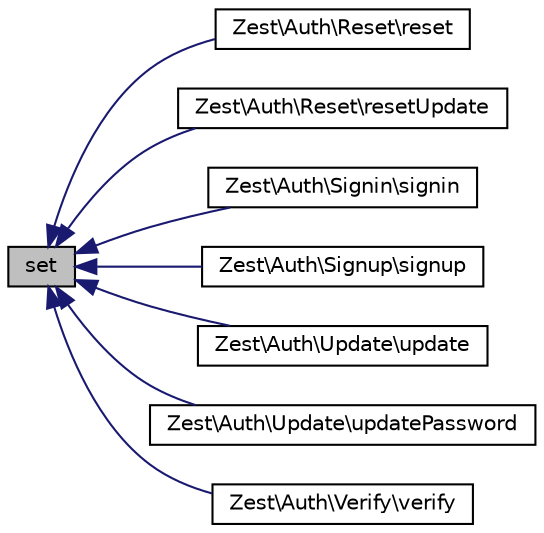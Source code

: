digraph "set"
{
  edge [fontname="Helvetica",fontsize="10",labelfontname="Helvetica",labelfontsize="10"];
  node [fontname="Helvetica",fontsize="10",shape=record];
  rankdir="LR";
  Node16 [label="set",height=0.2,width=0.4,color="black", fillcolor="grey75", style="filled", fontcolor="black"];
  Node16 -> Node17 [dir="back",color="midnightblue",fontsize="10",style="solid",fontname="Helvetica"];
  Node17 [label="Zest\\Auth\\Reset\\reset",height=0.2,width=0.4,color="black", fillcolor="white", style="filled",URL="$class_zest_1_1_auth_1_1_reset.html#af47e31ff0add02d09e58ea8764babc03"];
  Node16 -> Node18 [dir="back",color="midnightblue",fontsize="10",style="solid",fontname="Helvetica"];
  Node18 [label="Zest\\Auth\\Reset\\resetUpdate",height=0.2,width=0.4,color="black", fillcolor="white", style="filled",URL="$class_zest_1_1_auth_1_1_reset.html#ad64c08a9ce4e24a30b099d3bc0b4c892"];
  Node16 -> Node19 [dir="back",color="midnightblue",fontsize="10",style="solid",fontname="Helvetica"];
  Node19 [label="Zest\\Auth\\Signin\\signin",height=0.2,width=0.4,color="black", fillcolor="white", style="filled",URL="$class_zest_1_1_auth_1_1_signin.html#a984c5d9a26fdfe5871fb70f76c801eb8"];
  Node16 -> Node20 [dir="back",color="midnightblue",fontsize="10",style="solid",fontname="Helvetica"];
  Node20 [label="Zest\\Auth\\Signup\\signup",height=0.2,width=0.4,color="black", fillcolor="white", style="filled",URL="$class_zest_1_1_auth_1_1_signup.html#adb957ab642825252ca494ffdf24fc27b"];
  Node16 -> Node21 [dir="back",color="midnightblue",fontsize="10",style="solid",fontname="Helvetica"];
  Node21 [label="Zest\\Auth\\Update\\update",height=0.2,width=0.4,color="black", fillcolor="white", style="filled",URL="$class_zest_1_1_auth_1_1_update.html#a13805a530e1b37ab385290a70e779a68"];
  Node16 -> Node22 [dir="back",color="midnightblue",fontsize="10",style="solid",fontname="Helvetica"];
  Node22 [label="Zest\\Auth\\Update\\updatePassword",height=0.2,width=0.4,color="black", fillcolor="white", style="filled",URL="$class_zest_1_1_auth_1_1_update.html#aeca2b4ab2b5298b4c186a17f2e5de52c"];
  Node16 -> Node23 [dir="back",color="midnightblue",fontsize="10",style="solid",fontname="Helvetica"];
  Node23 [label="Zest\\Auth\\Verify\\verify",height=0.2,width=0.4,color="black", fillcolor="white", style="filled",URL="$class_zest_1_1_auth_1_1_verify.html#a6b55dfbe4680d05296400f995e1e3b99"];
}
